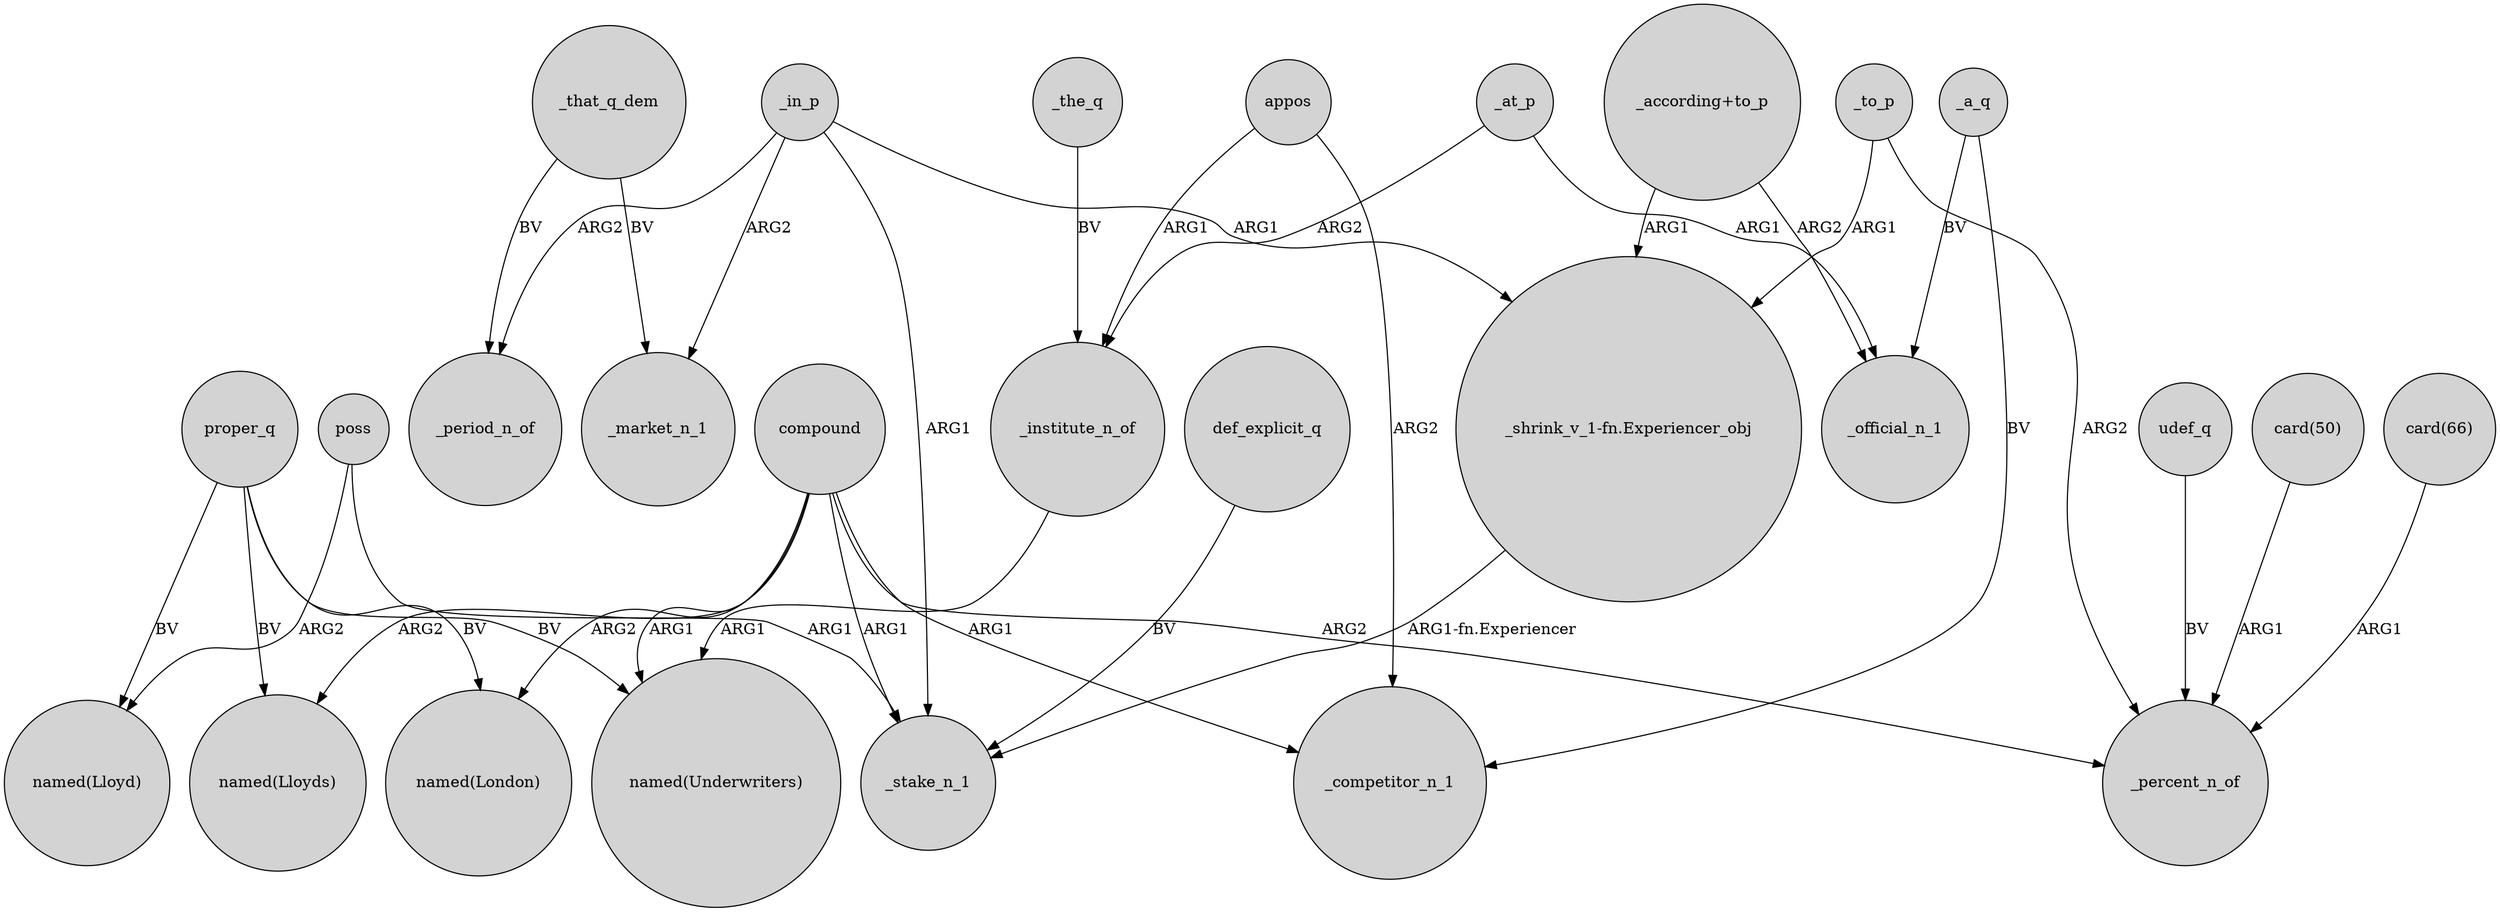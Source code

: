 digraph {
	node [shape=circle style=filled]
	_institute_n_of -> "named(Underwriters)" [label=ARG1]
	poss -> "named(Lloyd)" [label=ARG2]
	proper_q -> "named(Underwriters)" [label=BV]
	_a_q -> _official_n_1 [label=BV]
	_in_p -> _period_n_of [label=ARG2]
	compound -> "named(London)" [label=ARG2]
	_to_p -> "_shrink_v_1-fn.Experiencer_obj" [label=ARG1]
	_at_p -> _official_n_1 [label=ARG1]
	_to_p -> _percent_n_of [label=ARG2]
	appos -> _institute_n_of [label=ARG1]
	appos -> _competitor_n_1 [label=ARG2]
	_that_q_dem -> _market_n_1 [label=BV]
	_at_p -> _institute_n_of [label=ARG2]
	_in_p -> _market_n_1 [label=ARG2]
	udef_q -> _percent_n_of [label=BV]
	"_shrink_v_1-fn.Experiencer_obj" -> _stake_n_1 [label="ARG1-fn.Experiencer"]
	proper_q -> "named(Lloyd)" [label=BV]
	compound -> "named(Underwriters)" [label=ARG1]
	_the_q -> _institute_n_of [label=BV]
	compound -> _stake_n_1 [label=ARG1]
	_that_q_dem -> _period_n_of [label=BV]
	compound -> _percent_n_of [label=ARG2]
	def_explicit_q -> _stake_n_1 [label=BV]
	"_according+to_p" -> "_shrink_v_1-fn.Experiencer_obj" [label=ARG1]
	compound -> _competitor_n_1 [label=ARG1]
	_in_p -> "_shrink_v_1-fn.Experiencer_obj" [label=ARG1]
	"card(50)" -> _percent_n_of [label=ARG1]
	proper_q -> "named(London)" [label=BV]
	_a_q -> _competitor_n_1 [label=BV]
	"card(66)" -> _percent_n_of [label=ARG1]
	proper_q -> "named(Lloyds)" [label=BV]
	_in_p -> _stake_n_1 [label=ARG1]
	compound -> "named(Lloyds)" [label=ARG2]
	"_according+to_p" -> _official_n_1 [label=ARG2]
	poss -> _stake_n_1 [label=ARG1]
}
